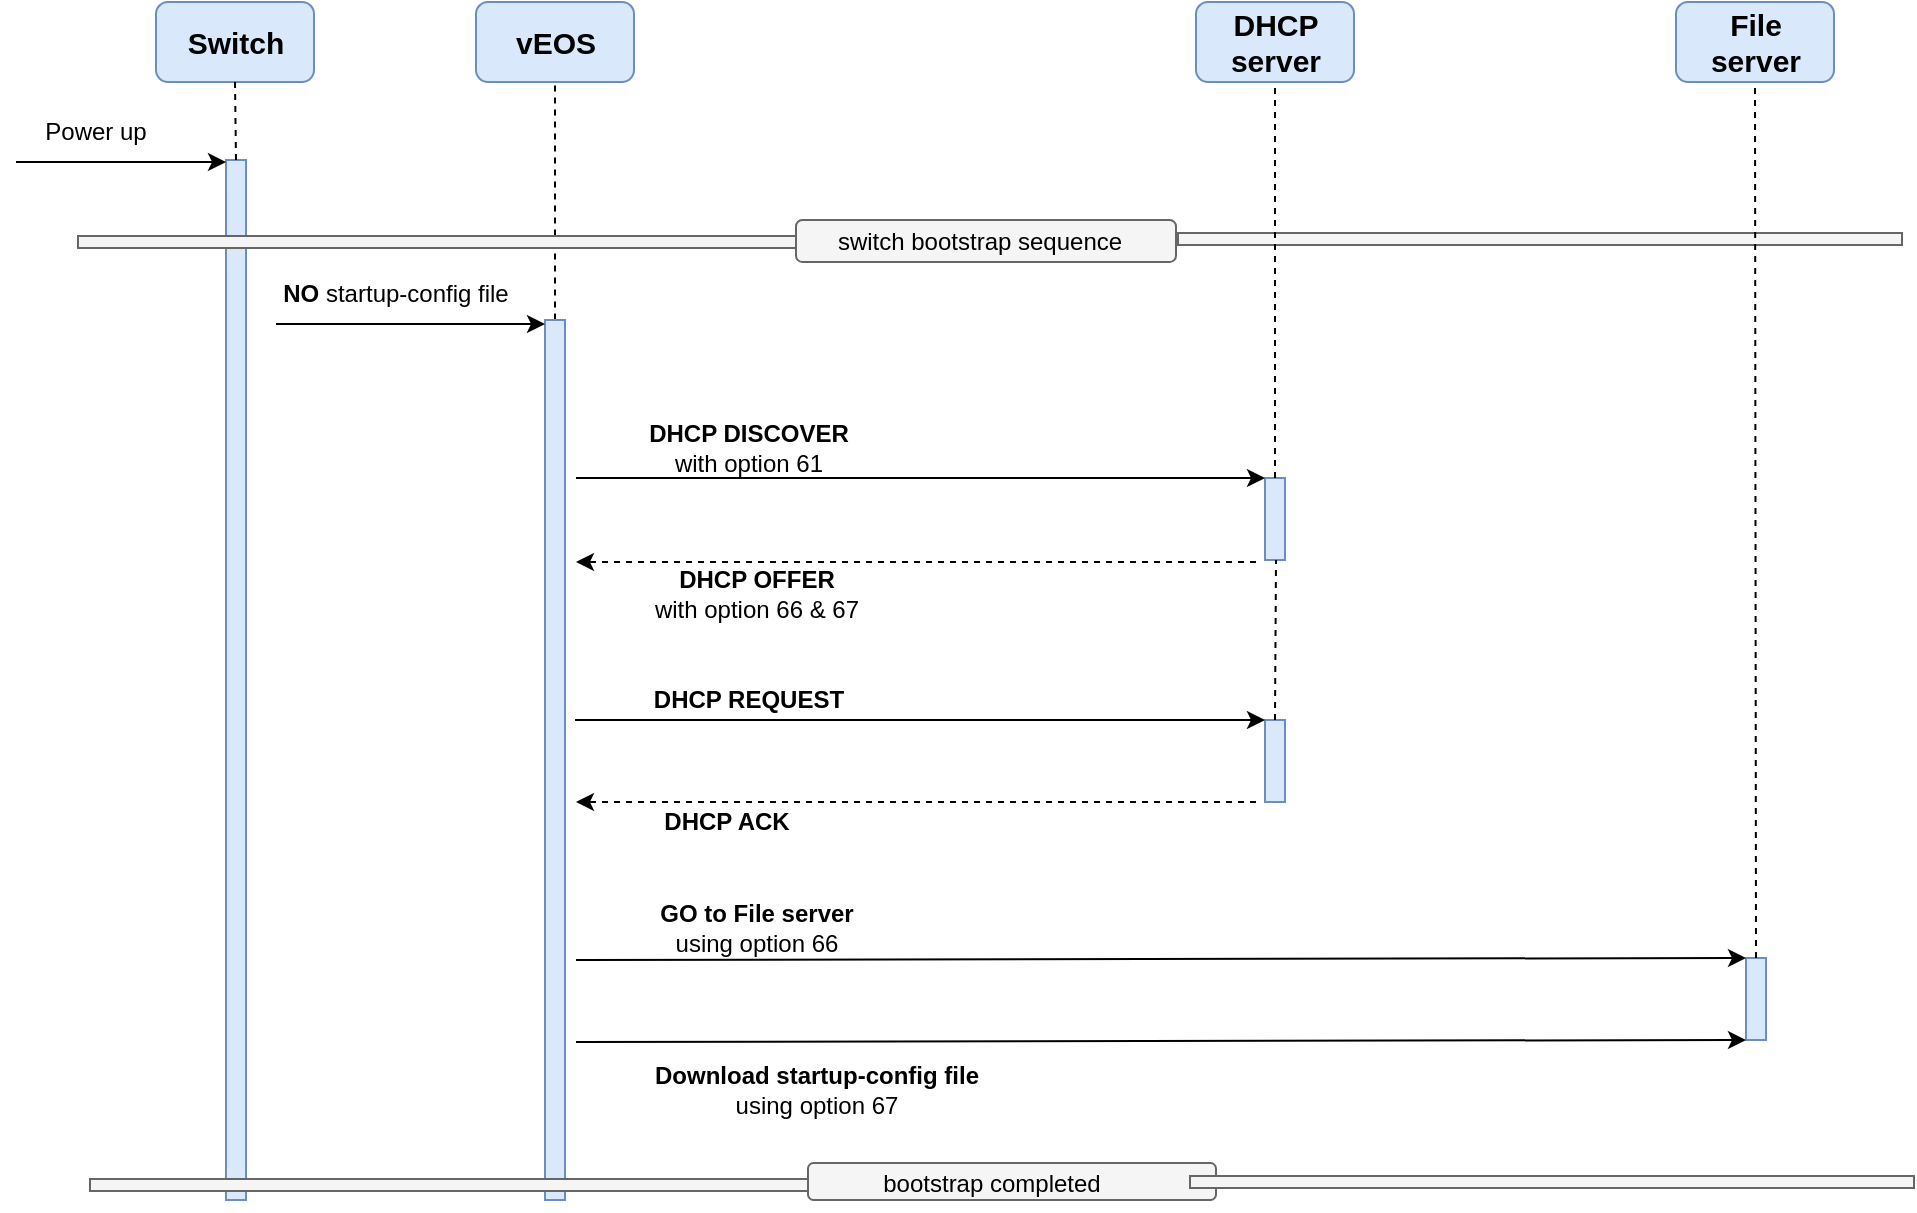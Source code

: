 <mxfile version="22.1.16" type="github">
  <diagram name="Page-1" id="74e2e168-ea6b-b213-b513-2b3c1d86103e">
    <mxGraphModel dx="1096" dy="1026" grid="1" gridSize="10" guides="1" tooltips="1" connect="1" arrows="1" fold="1" page="1" pageScale="1" pageWidth="1100" pageHeight="850" background="none" math="0" shadow="0">
      <root>
        <mxCell id="0" />
        <mxCell id="1" parent="0" />
        <mxCell id="bCRU6YlXV68KjKm_1EpI-22" value="" style="rounded=1;whiteSpace=wrap;html=1;fillColor=#dae8fc;strokeColor=#6c8ebf;" parent="1" vertex="1">
          <mxGeometry x="80" y="41" width="79" height="40" as="geometry" />
        </mxCell>
        <mxCell id="bCRU6YlXV68KjKm_1EpI-23" value="&lt;b&gt;&lt;font style=&quot;font-size: 15px;&quot;&gt;Switch&lt;/font&gt;&lt;/b&gt;" style="text;strokeColor=none;align=center;fillColor=none;html=1;verticalAlign=middle;whiteSpace=wrap;rounded=0;" parent="1" vertex="1">
          <mxGeometry x="90" y="46" width="60" height="30" as="geometry" />
        </mxCell>
        <mxCell id="bCRU6YlXV68KjKm_1EpI-24" value="" style="rounded=1;whiteSpace=wrap;html=1;fillColor=#dae8fc;strokeColor=#6c8ebf;" parent="1" vertex="1">
          <mxGeometry x="240" y="41" width="79" height="40" as="geometry" />
        </mxCell>
        <mxCell id="bCRU6YlXV68KjKm_1EpI-25" value="&lt;b&gt;&lt;font style=&quot;font-size: 15px;&quot;&gt;vEOS&lt;/font&gt;&lt;/b&gt;" style="text;strokeColor=none;align=center;fillColor=none;html=1;verticalAlign=middle;whiteSpace=wrap;rounded=0;" parent="1" vertex="1">
          <mxGeometry x="250" y="46" width="60" height="30" as="geometry" />
        </mxCell>
        <mxCell id="bCRU6YlXV68KjKm_1EpI-26" value="" style="rounded=1;whiteSpace=wrap;html=1;fillColor=#dae8fc;strokeColor=#6c8ebf;" parent="1" vertex="1">
          <mxGeometry x="600" y="41" width="79" height="40" as="geometry" />
        </mxCell>
        <mxCell id="bCRU6YlXV68KjKm_1EpI-27" value="&lt;b&gt;&lt;font style=&quot;font-size: 15px;&quot;&gt;DHCP server&lt;/font&gt;&lt;/b&gt;" style="text;strokeColor=none;align=center;fillColor=none;html=1;verticalAlign=middle;whiteSpace=wrap;rounded=0;" parent="1" vertex="1">
          <mxGeometry x="610" y="46" width="60" height="30" as="geometry" />
        </mxCell>
        <mxCell id="bCRU6YlXV68KjKm_1EpI-28" value="" style="rounded=1;whiteSpace=wrap;html=1;fillColor=#dae8fc;strokeColor=#6c8ebf;" parent="1" vertex="1">
          <mxGeometry x="840" y="41" width="79" height="40" as="geometry" />
        </mxCell>
        <mxCell id="bCRU6YlXV68KjKm_1EpI-29" value="&lt;b&gt;&lt;font style=&quot;font-size: 15px;&quot;&gt;File server&lt;/font&gt;&lt;/b&gt;" style="text;strokeColor=none;align=center;fillColor=none;html=1;verticalAlign=middle;whiteSpace=wrap;rounded=0;" parent="1" vertex="1">
          <mxGeometry x="850" y="46" width="60" height="30" as="geometry" />
        </mxCell>
        <mxCell id="bCRU6YlXV68KjKm_1EpI-30" value="" style="rounded=0;whiteSpace=wrap;html=1;fillColor=#dae8fc;strokeColor=#6c8ebf;" parent="1" vertex="1">
          <mxGeometry x="115" y="120" width="10" height="520" as="geometry" />
        </mxCell>
        <mxCell id="bCRU6YlXV68KjKm_1EpI-31" value="" style="endArrow=classic;html=1;rounded=0;" parent="1" edge="1">
          <mxGeometry width="50" height="50" relative="1" as="geometry">
            <mxPoint x="10" y="121" as="sourcePoint" />
            <mxPoint x="115" y="121" as="targetPoint" />
          </mxGeometry>
        </mxCell>
        <mxCell id="bCRU6YlXV68KjKm_1EpI-32" value="Power up" style="text;strokeColor=none;align=center;fillColor=none;html=1;verticalAlign=middle;whiteSpace=wrap;rounded=0;" parent="1" vertex="1">
          <mxGeometry x="20" y="91" width="60" height="30" as="geometry" />
        </mxCell>
        <mxCell id="bCRU6YlXV68KjKm_1EpI-34" value="" style="endArrow=none;dashed=1;html=1;rounded=0;entryX=0.5;entryY=1;entryDx=0;entryDy=0;exitX=0.5;exitY=0;exitDx=0;exitDy=0;" parent="1" source="bCRU6YlXV68KjKm_1EpI-30" target="bCRU6YlXV68KjKm_1EpI-22" edge="1">
          <mxGeometry width="50" height="50" relative="1" as="geometry">
            <mxPoint x="510" y="550" as="sourcePoint" />
            <mxPoint x="560" y="500" as="targetPoint" />
          </mxGeometry>
        </mxCell>
        <mxCell id="bCRU6YlXV68KjKm_1EpI-35" value="" style="endArrow=none;dashed=1;html=1;rounded=0;entryX=0.5;entryY=1;entryDx=0;entryDy=0;exitX=0.5;exitY=0.695;exitDx=0;exitDy=0;exitPerimeter=0;" parent="1" source="bCRU6YlXV68KjKm_1EpI-36" target="bCRU6YlXV68KjKm_1EpI-24" edge="1">
          <mxGeometry width="50" height="50" relative="1" as="geometry">
            <mxPoint x="280" y="840" as="sourcePoint" />
            <mxPoint x="560" y="550" as="targetPoint" />
          </mxGeometry>
        </mxCell>
        <mxCell id="bCRU6YlXV68KjKm_1EpI-36" value="" style="rounded=0;whiteSpace=wrap;html=1;fillColor=#dae8fc;strokeColor=#6c8ebf;" parent="1" vertex="1">
          <mxGeometry x="274.5" y="200" width="10" height="440" as="geometry" />
        </mxCell>
        <mxCell id="bCRU6YlXV68KjKm_1EpI-37" value="" style="endArrow=classic;html=1;rounded=0;" parent="1" edge="1">
          <mxGeometry width="50" height="50" relative="1" as="geometry">
            <mxPoint x="140" y="202" as="sourcePoint" />
            <mxPoint x="274.5" y="202" as="targetPoint" />
          </mxGeometry>
        </mxCell>
        <mxCell id="bCRU6YlXV68KjKm_1EpI-39" value="&lt;b&gt;NO&lt;/b&gt; startup-config file" style="text;strokeColor=none;align=center;fillColor=none;html=1;verticalAlign=middle;whiteSpace=wrap;rounded=0;" parent="1" vertex="1">
          <mxGeometry x="140" y="172" width="120" height="30" as="geometry" />
        </mxCell>
        <mxCell id="bCRU6YlXV68KjKm_1EpI-40" value="" style="rounded=0;whiteSpace=wrap;html=1;rotation=-90;fillColor=#f5f5f5;fontColor=#333333;strokeColor=#666666;" parent="1" vertex="1">
          <mxGeometry x="219" y="-20" width="6" height="362" as="geometry" />
        </mxCell>
        <mxCell id="bCRU6YlXV68KjKm_1EpI-42" value="" style="rounded=1;whiteSpace=wrap;html=1;fillColor=#f5f5f5;fontColor=#333333;strokeColor=#666666;" parent="1" vertex="1">
          <mxGeometry x="400" y="150" width="190" height="21" as="geometry" />
        </mxCell>
        <mxCell id="bCRU6YlXV68KjKm_1EpI-41" value="switch bootstrap sequence" style="text;strokeColor=none;align=center;fillColor=none;html=1;verticalAlign=middle;whiteSpace=wrap;rounded=0;" parent="1" vertex="1">
          <mxGeometry x="412" y="147" width="160" height="27" as="geometry" />
        </mxCell>
        <mxCell id="bCRU6YlXV68KjKm_1EpI-43" value="" style="rounded=0;whiteSpace=wrap;html=1;rotation=-90;fillColor=#f5f5f5;fontColor=#333333;strokeColor=#666666;" parent="1" vertex="1">
          <mxGeometry x="769" y="-21.5" width="6" height="362" as="geometry" />
        </mxCell>
        <mxCell id="bCRU6YlXV68KjKm_1EpI-44" value="" style="rounded=0;whiteSpace=wrap;html=1;fillColor=#dae8fc;strokeColor=#6c8ebf;" parent="1" vertex="1">
          <mxGeometry x="634.5" y="279" width="10" height="41" as="geometry" />
        </mxCell>
        <mxCell id="bCRU6YlXV68KjKm_1EpI-45" value="" style="endArrow=none;dashed=1;html=1;rounded=0;entryX=0.5;entryY=1;entryDx=0;entryDy=0;exitX=0.5;exitY=0;exitDx=0;exitDy=0;" parent="1" source="bCRU6YlXV68KjKm_1EpI-44" target="bCRU6YlXV68KjKm_1EpI-26" edge="1">
          <mxGeometry width="50" height="50" relative="1" as="geometry">
            <mxPoint x="290" y="850" as="sourcePoint" />
            <mxPoint x="290" y="91" as="targetPoint" />
          </mxGeometry>
        </mxCell>
        <mxCell id="bCRU6YlXV68KjKm_1EpI-46" value="" style="edgeStyle=none;orthogonalLoop=1;jettySize=auto;html=1;rounded=0;entryX=0;entryY=0;entryDx=0;entryDy=0;" parent="1" target="bCRU6YlXV68KjKm_1EpI-44" edge="1">
          <mxGeometry width="80" relative="1" as="geometry">
            <mxPoint x="290" y="279" as="sourcePoint" />
            <mxPoint x="500" y="279" as="targetPoint" />
            <Array as="points" />
          </mxGeometry>
        </mxCell>
        <mxCell id="bCRU6YlXV68KjKm_1EpI-47" value="&lt;b&gt;DHCP DISCOVER&lt;/b&gt;&lt;br&gt;with option 61" style="text;strokeColor=none;align=center;fillColor=none;html=1;verticalAlign=middle;whiteSpace=wrap;rounded=0;" parent="1" vertex="1">
          <mxGeometry x="321" y="249" width="111" height="30" as="geometry" />
        </mxCell>
        <mxCell id="bCRU6YlXV68KjKm_1EpI-48" value="" style="edgeStyle=none;orthogonalLoop=1;jettySize=auto;html=1;rounded=0;dashed=1;" parent="1" edge="1">
          <mxGeometry width="80" relative="1" as="geometry">
            <mxPoint x="630" y="321" as="sourcePoint" />
            <mxPoint x="290" y="321" as="targetPoint" />
            <Array as="points" />
          </mxGeometry>
        </mxCell>
        <mxCell id="bCRU6YlXV68KjKm_1EpI-49" value="&lt;b&gt;DHCP OFFER&lt;/b&gt;&lt;br&gt;with option 66 &amp;amp; 67" style="text;strokeColor=none;align=center;fillColor=none;html=1;verticalAlign=middle;whiteSpace=wrap;rounded=0;" parent="1" vertex="1">
          <mxGeometry x="319.5" y="322" width="120.5" height="30" as="geometry" />
        </mxCell>
        <mxCell id="bCRU6YlXV68KjKm_1EpI-51" value="" style="rounded=0;whiteSpace=wrap;html=1;fillColor=#dae8fc;strokeColor=#6c8ebf;" parent="1" vertex="1">
          <mxGeometry x="634.5" y="400" width="10" height="41" as="geometry" />
        </mxCell>
        <mxCell id="bCRU6YlXV68KjKm_1EpI-53" value="" style="endArrow=none;dashed=1;html=1;rounded=0;exitX=0.5;exitY=0;exitDx=0;exitDy=0;" parent="1" source="bCRU6YlXV68KjKm_1EpI-51" edge="1">
          <mxGeometry width="50" height="50" relative="1" as="geometry">
            <mxPoint x="650" y="289" as="sourcePoint" />
            <mxPoint x="640" y="320" as="targetPoint" />
          </mxGeometry>
        </mxCell>
        <mxCell id="bCRU6YlXV68KjKm_1EpI-54" value="" style="edgeStyle=none;orthogonalLoop=1;jettySize=auto;html=1;rounded=0;entryX=0;entryY=0;entryDx=0;entryDy=0;" parent="1" edge="1">
          <mxGeometry width="80" relative="1" as="geometry">
            <mxPoint x="289.5" y="400" as="sourcePoint" />
            <mxPoint x="634.5" y="400" as="targetPoint" />
            <Array as="points" />
          </mxGeometry>
        </mxCell>
        <mxCell id="bCRU6YlXV68KjKm_1EpI-55" value="&lt;b&gt;DHCP REQUEST&lt;/b&gt;" style="text;strokeColor=none;align=center;fillColor=none;html=1;verticalAlign=middle;whiteSpace=wrap;rounded=0;" parent="1" vertex="1">
          <mxGeometry x="321" y="380" width="111" height="20" as="geometry" />
        </mxCell>
        <mxCell id="bCRU6YlXV68KjKm_1EpI-56" value="" style="edgeStyle=none;orthogonalLoop=1;jettySize=auto;html=1;rounded=0;dashed=1;" parent="1" edge="1">
          <mxGeometry width="80" relative="1" as="geometry">
            <mxPoint x="630" y="441" as="sourcePoint" />
            <mxPoint x="290" y="441" as="targetPoint" />
            <Array as="points" />
          </mxGeometry>
        </mxCell>
        <mxCell id="bCRU6YlXV68KjKm_1EpI-57" value="&lt;b&gt;DHCP ACK&lt;/b&gt;" style="text;strokeColor=none;align=center;fillColor=none;html=1;verticalAlign=middle;whiteSpace=wrap;rounded=0;" parent="1" vertex="1">
          <mxGeometry x="321" y="441" width="89" height="20" as="geometry" />
        </mxCell>
        <mxCell id="bCRU6YlXV68KjKm_1EpI-58" value="" style="rounded=0;whiteSpace=wrap;html=1;fillColor=#dae8fc;strokeColor=#6c8ebf;" parent="1" vertex="1">
          <mxGeometry x="875" y="519" width="10" height="41" as="geometry" />
        </mxCell>
        <mxCell id="bCRU6YlXV68KjKm_1EpI-59" value="" style="endArrow=none;dashed=1;html=1;rounded=0;entryX=0.5;entryY=1;entryDx=0;entryDy=0;exitX=0.5;exitY=0;exitDx=0;exitDy=0;" parent="1" source="bCRU6YlXV68KjKm_1EpI-58" target="bCRU6YlXV68KjKm_1EpI-28" edge="1">
          <mxGeometry width="50" height="50" relative="1" as="geometry">
            <mxPoint x="650" y="289" as="sourcePoint" />
            <mxPoint x="650" y="91" as="targetPoint" />
          </mxGeometry>
        </mxCell>
        <mxCell id="bCRU6YlXV68KjKm_1EpI-60" value="" style="edgeStyle=none;orthogonalLoop=1;jettySize=auto;html=1;rounded=0;entryX=0;entryY=0;entryDx=0;entryDy=0;" parent="1" edge="1">
          <mxGeometry width="80" relative="1" as="geometry">
            <mxPoint x="290" y="520" as="sourcePoint" />
            <mxPoint x="875" y="519" as="targetPoint" />
            <Array as="points" />
          </mxGeometry>
        </mxCell>
        <mxCell id="bCRU6YlXV68KjKm_1EpI-61" value="&lt;b&gt;GO to File server&lt;br&gt;&lt;/b&gt;using option 66" style="text;strokeColor=none;align=center;fillColor=none;html=1;verticalAlign=middle;whiteSpace=wrap;rounded=0;" parent="1" vertex="1">
          <mxGeometry x="321" y="489" width="119" height="30" as="geometry" />
        </mxCell>
        <mxCell id="bCRU6YlXV68KjKm_1EpI-62" value="" style="edgeStyle=none;orthogonalLoop=1;jettySize=auto;html=1;rounded=0;entryX=0;entryY=0;entryDx=0;entryDy=0;" parent="1" edge="1">
          <mxGeometry width="80" relative="1" as="geometry">
            <mxPoint x="290" y="561" as="sourcePoint" />
            <mxPoint x="875" y="560" as="targetPoint" />
            <Array as="points" />
          </mxGeometry>
        </mxCell>
        <mxCell id="bCRU6YlXV68KjKm_1EpI-63" value="&lt;b&gt;Download startup-config file&lt;br&gt;&lt;/b&gt;using option 67" style="text;strokeColor=none;align=center;fillColor=none;html=1;verticalAlign=middle;whiteSpace=wrap;rounded=0;" parent="1" vertex="1">
          <mxGeometry x="321" y="570" width="179" height="30" as="geometry" />
        </mxCell>
        <mxCell id="bkYHlDmEabNvsH-bivcV-1" value="" style="rounded=0;whiteSpace=wrap;html=1;rotation=-90;fillColor=#f5f5f5;fontColor=#333333;strokeColor=#666666;" parent="1" vertex="1">
          <mxGeometry x="225" y="451.5" width="6" height="362" as="geometry" />
        </mxCell>
        <mxCell id="bkYHlDmEabNvsH-bivcV-2" value="" style="rounded=1;whiteSpace=wrap;html=1;fillColor=#f5f5f5;fontColor=#333333;strokeColor=#666666;" parent="1" vertex="1">
          <mxGeometry x="406" y="621.5" width="204" height="18.5" as="geometry" />
        </mxCell>
        <mxCell id="bkYHlDmEabNvsH-bivcV-3" value="bootstrap completed" style="text;strokeColor=none;align=center;fillColor=none;html=1;verticalAlign=middle;whiteSpace=wrap;rounded=0;" parent="1" vertex="1">
          <mxGeometry x="418" y="618.5" width="160" height="27" as="geometry" />
        </mxCell>
        <mxCell id="bkYHlDmEabNvsH-bivcV-4" value="" style="rounded=0;whiteSpace=wrap;html=1;rotation=-90;fillColor=#f5f5f5;fontColor=#333333;strokeColor=#666666;" parent="1" vertex="1">
          <mxGeometry x="775" y="450" width="6" height="362" as="geometry" />
        </mxCell>
      </root>
    </mxGraphModel>
  </diagram>
</mxfile>

